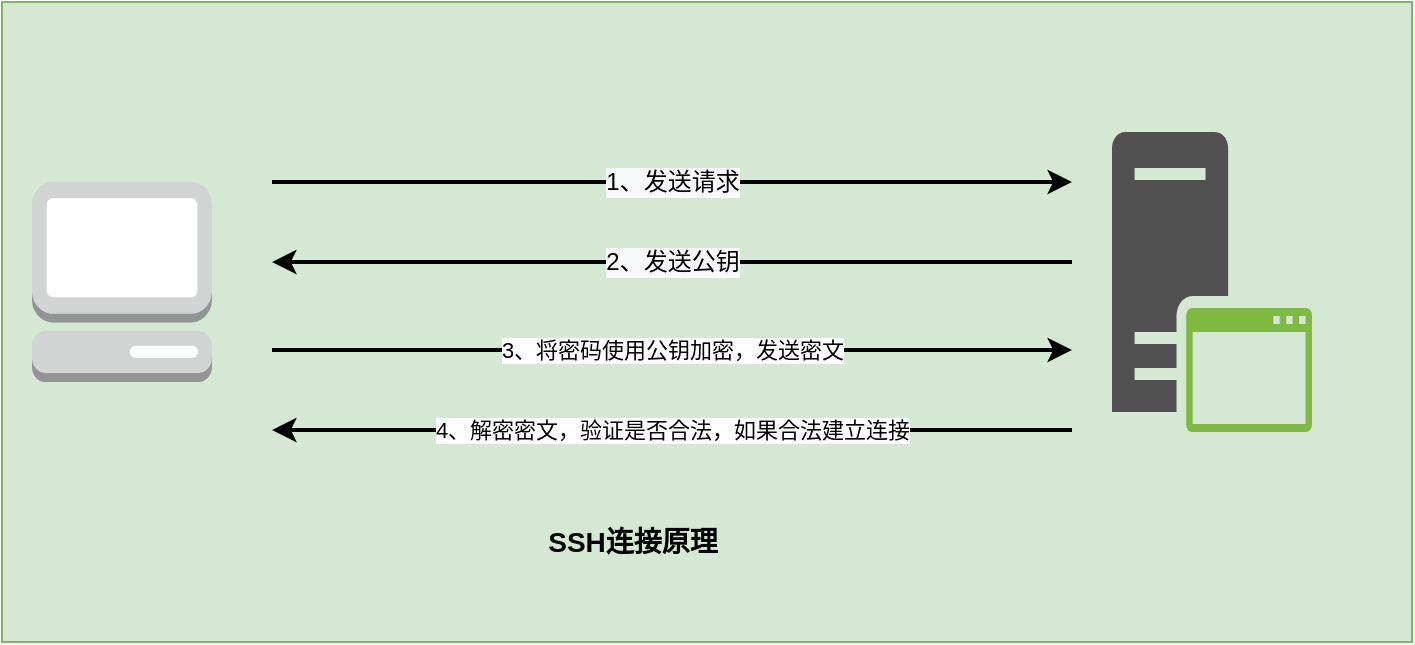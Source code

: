 <mxfile version="15.9.4" type="device" pages="2"><diagram id="CnwZvU8Q8U-UfEdIR22m" name="SSH连接原理"><mxGraphModel dx="946" dy="530" grid="1" gridSize="10" guides="1" tooltips="1" connect="1" arrows="1" fold="1" page="1" pageScale="1" pageWidth="827" pageHeight="1169" math="0" shadow="0"><root><mxCell id="0"/><mxCell id="1" parent="0"/><mxCell id="Buy8lxrYD8mnhqeI-b4f-15" value="" style="rounded=0;whiteSpace=wrap;html=1;fontSize=14;fillColor=#d5e8d4;strokeColor=#82b366;" vertex="1" parent="1"><mxGeometry x="65" y="50" width="705" height="320" as="geometry"/></mxCell><mxCell id="Buy8lxrYD8mnhqeI-b4f-1" value="" style="outlineConnect=0;dashed=0;verticalLabelPosition=bottom;verticalAlign=top;align=center;html=1;shape=mxgraph.aws3.management_console;fillColor=#D2D3D3;gradientColor=none;" vertex="1" parent="1"><mxGeometry x="80" y="140" width="90" height="100" as="geometry"/></mxCell><mxCell id="Buy8lxrYD8mnhqeI-b4f-2" value="" style="sketch=0;pointerEvents=1;shadow=0;dashed=0;html=1;strokeColor=none;fillColor=#505050;labelPosition=center;verticalLabelPosition=bottom;verticalAlign=top;outlineConnect=0;align=center;shape=mxgraph.office.servers.application_server_green;" vertex="1" parent="1"><mxGeometry x="620" y="115" width="100" height="150" as="geometry"/></mxCell><mxCell id="Buy8lxrYD8mnhqeI-b4f-7" value="&lt;span style=&quot;font-size: 12px ; background-color: rgb(248 , 249 , 250)&quot;&gt;1、发送请求&lt;/span&gt;" style="endArrow=classic;html=1;rounded=0;strokeWidth=2;" edge="1" parent="1"><mxGeometry width="50" height="50" relative="1" as="geometry"><mxPoint x="200" y="140" as="sourcePoint"/><mxPoint x="600" y="140" as="targetPoint"/></mxGeometry></mxCell><mxCell id="Buy8lxrYD8mnhqeI-b4f-8" value="&lt;span style=&quot;font-size: 12px ; background-color: rgb(248 , 249 , 250)&quot;&gt;2、发送公钥&lt;/span&gt;" style="endArrow=classic;html=1;rounded=0;strokeWidth=2;" edge="1" parent="1"><mxGeometry width="50" height="50" relative="1" as="geometry"><mxPoint x="600" y="180" as="sourcePoint"/><mxPoint x="200" y="180" as="targetPoint"/></mxGeometry></mxCell><mxCell id="Buy8lxrYD8mnhqeI-b4f-9" value="3、将密码使用公钥加密，发送密文" style="endArrow=classic;html=1;rounded=0;strokeWidth=2;" edge="1" parent="1"><mxGeometry width="50" height="50" relative="1" as="geometry"><mxPoint x="200" y="224" as="sourcePoint"/><mxPoint x="600" y="224" as="targetPoint"/></mxGeometry></mxCell><mxCell id="Buy8lxrYD8mnhqeI-b4f-10" value="4、解密密文，验证是否合法，如果合法建立连接" style="endArrow=classic;html=1;rounded=0;strokeWidth=2;" edge="1" parent="1"><mxGeometry width="50" height="50" relative="1" as="geometry"><mxPoint x="600" y="264" as="sourcePoint"/><mxPoint x="200" y="264" as="targetPoint"/></mxGeometry></mxCell><mxCell id="Buy8lxrYD8mnhqeI-b4f-14" value="&lt;font style=&quot;font-size: 14px&quot;&gt;&lt;b&gt;SSH连接原理&lt;/b&gt;&lt;/font&gt;" style="text;html=1;align=center;verticalAlign=middle;resizable=0;points=[];autosize=1;strokeColor=none;fillColor=none;" vertex="1" parent="1"><mxGeometry x="330" y="310" width="100" height="20" as="geometry"/></mxCell></root></mxGraphModel></diagram><diagram id="MClDCu7_0vMnQPIh2TQ2" name="密钥登录原理"><mxGraphModel dx="946" dy="530" grid="1" gridSize="10" guides="1" tooltips="1" connect="1" arrows="1" fold="1" page="1" pageScale="1" pageWidth="827" pageHeight="1169" math="0" shadow="0"><root><mxCell id="NPm5iiJEbsdUiUF2RGNr-0"/><mxCell id="NPm5iiJEbsdUiUF2RGNr-1" parent="NPm5iiJEbsdUiUF2RGNr-0"/><mxCell id="roxcw49vp4N9Reirn4FD-0" value="" style="rounded=0;whiteSpace=wrap;html=1;fontSize=14;fillColor=#d5e8d4;strokeColor=#82b366;" vertex="1" parent="NPm5iiJEbsdUiUF2RGNr-1"><mxGeometry x="65" y="50" width="705" height="320" as="geometry"/></mxCell><mxCell id="roxcw49vp4N9Reirn4FD-1" value="" style="outlineConnect=0;dashed=0;verticalLabelPosition=bottom;verticalAlign=top;align=center;html=1;shape=mxgraph.aws3.management_console;fillColor=#D2D3D3;gradientColor=none;" vertex="1" parent="NPm5iiJEbsdUiUF2RGNr-1"><mxGeometry x="80" y="140" width="90" height="100" as="geometry"/></mxCell><mxCell id="roxcw49vp4N9Reirn4FD-2" value="" style="sketch=0;pointerEvents=1;shadow=0;dashed=0;html=1;strokeColor=none;fillColor=#505050;labelPosition=center;verticalLabelPosition=bottom;verticalAlign=top;outlineConnect=0;align=center;shape=mxgraph.office.servers.application_server_green;" vertex="1" parent="NPm5iiJEbsdUiUF2RGNr-1"><mxGeometry x="620" y="115" width="100" height="150" as="geometry"/></mxCell><mxCell id="roxcw49vp4N9Reirn4FD-3" value="&lt;span style=&quot;font-size: 12px ; background-color: rgb(248 , 249 , 250)&quot;&gt;1、发送请求连接，并发送客户端的公钥&lt;/span&gt;" style="endArrow=classic;html=1;rounded=0;strokeWidth=2;" edge="1" parent="NPm5iiJEbsdUiUF2RGNr-1"><mxGeometry width="50" height="50" relative="1" as="geometry"><mxPoint x="200" y="140" as="sourcePoint"/><mxPoint x="600" y="140" as="targetPoint"/></mxGeometry></mxCell><mxCell id="roxcw49vp4N9Reirn4FD-4" value="&lt;span style=&quot;font-size: 12px ; background-color: rgb(248 , 249 , 250)&quot;&gt;2、验证接收到的公钥与本地公钥，如果相同，&lt;br&gt;生成challenge并用客户端的公钥加密，发回客户端&lt;br&gt;&lt;/span&gt;" style="endArrow=classic;html=1;rounded=0;strokeWidth=2;" edge="1" parent="NPm5iiJEbsdUiUF2RGNr-1"><mxGeometry width="50" height="50" relative="1" as="geometry"><mxPoint x="600" y="180" as="sourcePoint"/><mxPoint x="200" y="180" as="targetPoint"/></mxGeometry></mxCell><mxCell id="roxcw49vp4N9Reirn4FD-5" value="3、用私钥解密，用服务器的公钥加密，送回给客户端" style="endArrow=classic;html=1;rounded=0;strokeWidth=2;" edge="1" parent="NPm5iiJEbsdUiUF2RGNr-1"><mxGeometry width="50" height="50" relative="1" as="geometry"><mxPoint x="200" y="224" as="sourcePoint"/><mxPoint x="600" y="224" as="targetPoint"/></mxGeometry></mxCell><mxCell id="roxcw49vp4N9Reirn4FD-6" value="4、验证两端challenge,相同则建立连接" style="endArrow=classic;html=1;rounded=0;strokeWidth=2;" edge="1" parent="NPm5iiJEbsdUiUF2RGNr-1"><mxGeometry width="50" height="50" relative="1" as="geometry"><mxPoint x="600" y="264" as="sourcePoint"/><mxPoint x="200" y="264" as="targetPoint"/></mxGeometry></mxCell><mxCell id="roxcw49vp4N9Reirn4FD-7" value="&lt;font style=&quot;font-size: 14px&quot;&gt;&lt;b&gt;密钥登录原理&lt;/b&gt;&lt;/font&gt;" style="text;html=1;align=center;verticalAlign=middle;resizable=0;points=[];autosize=1;strokeColor=none;fillColor=none;" vertex="1" parent="NPm5iiJEbsdUiUF2RGNr-1"><mxGeometry x="360" y="310" width="100" height="20" as="geometry"/></mxCell></root></mxGraphModel></diagram></mxfile>